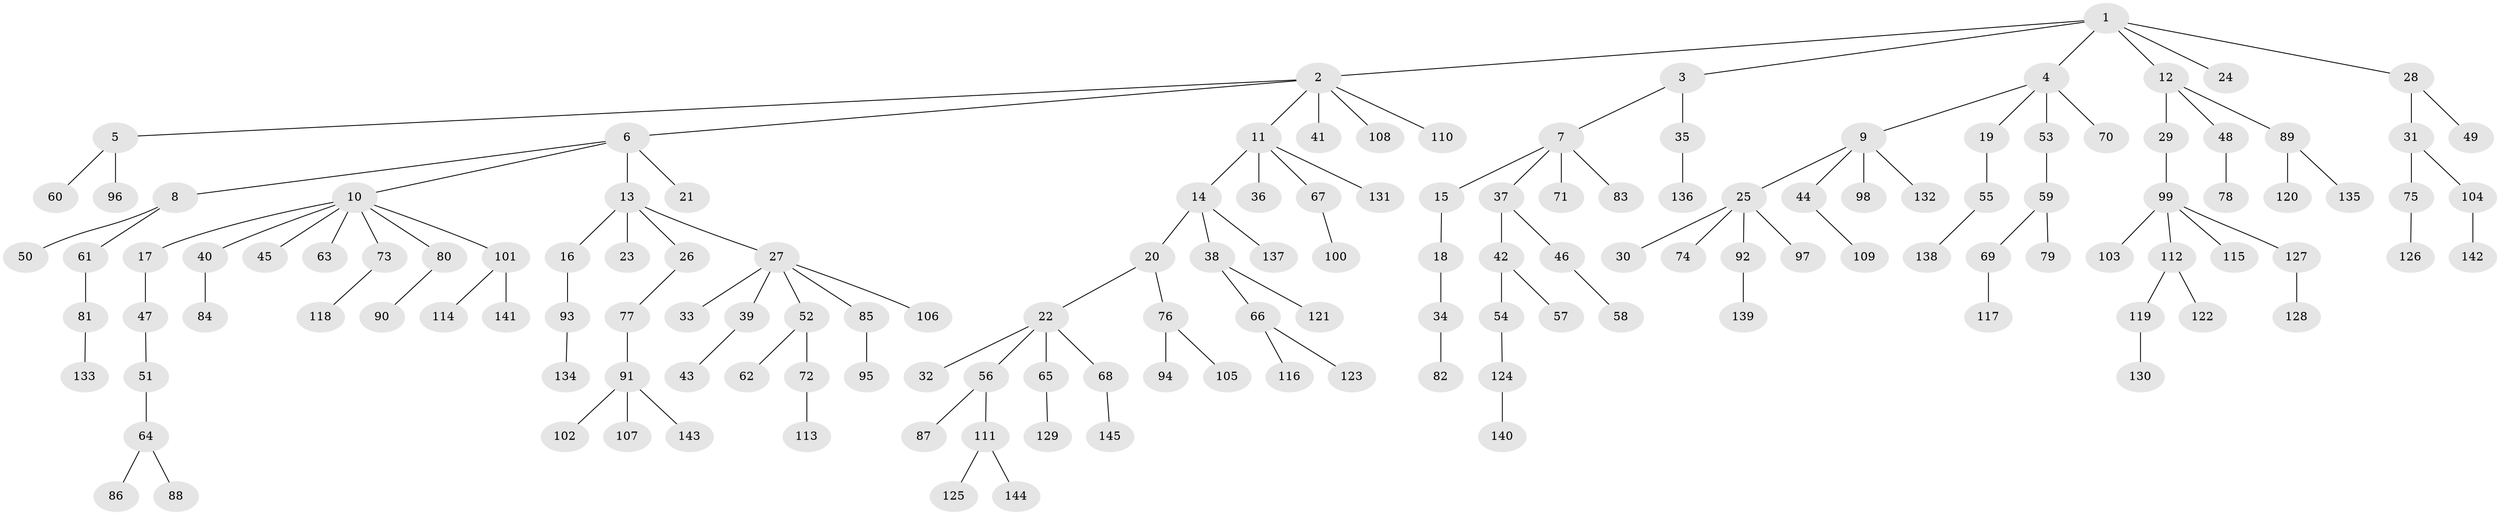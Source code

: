 // coarse degree distribution, {14: 0.023255813953488372, 1: 0.7906976744186046, 10: 0.023255813953488372, 4: 0.06976744186046512, 6: 0.023255813953488372, 2: 0.023255813953488372, 3: 0.046511627906976744}
// Generated by graph-tools (version 1.1) at 2025/19/03/04/25 18:19:20]
// undirected, 145 vertices, 144 edges
graph export_dot {
graph [start="1"]
  node [color=gray90,style=filled];
  1;
  2;
  3;
  4;
  5;
  6;
  7;
  8;
  9;
  10;
  11;
  12;
  13;
  14;
  15;
  16;
  17;
  18;
  19;
  20;
  21;
  22;
  23;
  24;
  25;
  26;
  27;
  28;
  29;
  30;
  31;
  32;
  33;
  34;
  35;
  36;
  37;
  38;
  39;
  40;
  41;
  42;
  43;
  44;
  45;
  46;
  47;
  48;
  49;
  50;
  51;
  52;
  53;
  54;
  55;
  56;
  57;
  58;
  59;
  60;
  61;
  62;
  63;
  64;
  65;
  66;
  67;
  68;
  69;
  70;
  71;
  72;
  73;
  74;
  75;
  76;
  77;
  78;
  79;
  80;
  81;
  82;
  83;
  84;
  85;
  86;
  87;
  88;
  89;
  90;
  91;
  92;
  93;
  94;
  95;
  96;
  97;
  98;
  99;
  100;
  101;
  102;
  103;
  104;
  105;
  106;
  107;
  108;
  109;
  110;
  111;
  112;
  113;
  114;
  115;
  116;
  117;
  118;
  119;
  120;
  121;
  122;
  123;
  124;
  125;
  126;
  127;
  128;
  129;
  130;
  131;
  132;
  133;
  134;
  135;
  136;
  137;
  138;
  139;
  140;
  141;
  142;
  143;
  144;
  145;
  1 -- 2;
  1 -- 3;
  1 -- 4;
  1 -- 12;
  1 -- 24;
  1 -- 28;
  2 -- 5;
  2 -- 6;
  2 -- 11;
  2 -- 41;
  2 -- 108;
  2 -- 110;
  3 -- 7;
  3 -- 35;
  4 -- 9;
  4 -- 19;
  4 -- 53;
  4 -- 70;
  5 -- 60;
  5 -- 96;
  6 -- 8;
  6 -- 10;
  6 -- 13;
  6 -- 21;
  7 -- 15;
  7 -- 37;
  7 -- 71;
  7 -- 83;
  8 -- 50;
  8 -- 61;
  9 -- 25;
  9 -- 44;
  9 -- 98;
  9 -- 132;
  10 -- 17;
  10 -- 40;
  10 -- 45;
  10 -- 63;
  10 -- 73;
  10 -- 80;
  10 -- 101;
  11 -- 14;
  11 -- 36;
  11 -- 67;
  11 -- 131;
  12 -- 29;
  12 -- 48;
  12 -- 89;
  13 -- 16;
  13 -- 23;
  13 -- 26;
  13 -- 27;
  14 -- 20;
  14 -- 38;
  14 -- 137;
  15 -- 18;
  16 -- 93;
  17 -- 47;
  18 -- 34;
  19 -- 55;
  20 -- 22;
  20 -- 76;
  22 -- 32;
  22 -- 56;
  22 -- 65;
  22 -- 68;
  25 -- 30;
  25 -- 74;
  25 -- 92;
  25 -- 97;
  26 -- 77;
  27 -- 33;
  27 -- 39;
  27 -- 52;
  27 -- 85;
  27 -- 106;
  28 -- 31;
  28 -- 49;
  29 -- 99;
  31 -- 75;
  31 -- 104;
  34 -- 82;
  35 -- 136;
  37 -- 42;
  37 -- 46;
  38 -- 66;
  38 -- 121;
  39 -- 43;
  40 -- 84;
  42 -- 54;
  42 -- 57;
  44 -- 109;
  46 -- 58;
  47 -- 51;
  48 -- 78;
  51 -- 64;
  52 -- 62;
  52 -- 72;
  53 -- 59;
  54 -- 124;
  55 -- 138;
  56 -- 87;
  56 -- 111;
  59 -- 69;
  59 -- 79;
  61 -- 81;
  64 -- 86;
  64 -- 88;
  65 -- 129;
  66 -- 116;
  66 -- 123;
  67 -- 100;
  68 -- 145;
  69 -- 117;
  72 -- 113;
  73 -- 118;
  75 -- 126;
  76 -- 94;
  76 -- 105;
  77 -- 91;
  80 -- 90;
  81 -- 133;
  85 -- 95;
  89 -- 120;
  89 -- 135;
  91 -- 102;
  91 -- 107;
  91 -- 143;
  92 -- 139;
  93 -- 134;
  99 -- 103;
  99 -- 112;
  99 -- 115;
  99 -- 127;
  101 -- 114;
  101 -- 141;
  104 -- 142;
  111 -- 125;
  111 -- 144;
  112 -- 119;
  112 -- 122;
  119 -- 130;
  124 -- 140;
  127 -- 128;
}
